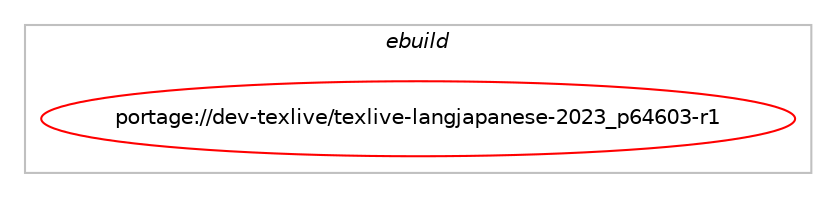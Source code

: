 digraph prolog {

# *************
# Graph options
# *************

newrank=true;
concentrate=true;
compound=true;
graph [rankdir=LR,fontname=Helvetica,fontsize=10,ranksep=1.5];#, ranksep=2.5, nodesep=0.2];
edge  [arrowhead=vee];
node  [fontname=Helvetica,fontsize=10];

# **********
# The ebuild
# **********

subgraph cluster_leftcol {
color=gray;
label=<<i>ebuild</i>>;
id [label="portage://dev-texlive/texlive-langjapanese-2023_p64603-r1", color=red, width=4, href="../dev-texlive/texlive-langjapanese-2023_p64603-r1.svg"];
}

# ****************
# The dependencies
# ****************

subgraph cluster_midcol {
color=gray;
label=<<i>dependencies</i>>;
subgraph cluster_compile {
fillcolor="#eeeeee";
style=filled;
label=<<i>compile</i>>;
# *** BEGIN UNKNOWN DEPENDENCY TYPE (TODO) ***
# id -> equal(package_dependency(portage://dev-texlive/texlive-langjapanese-2023_p64603-r1,install,no,dev-texlive,texlive-langcjk,greaterequal,[2023,,,2023],[],[]))
# *** END UNKNOWN DEPENDENCY TYPE (TODO) ***

# *** BEGIN UNKNOWN DEPENDENCY TYPE (TODO) ***
# id -> equal(package_dependency(portage://dev-texlive/texlive-langjapanese-2023_p64603-r1,install,no,dev-texlive,texlive-latex,greaterequal,[2023,,,2023],[],[]))
# *** END UNKNOWN DEPENDENCY TYPE (TODO) ***

}
subgraph cluster_compileandrun {
fillcolor="#eeeeee";
style=filled;
label=<<i>compile and run</i>>;
}
subgraph cluster_run {
fillcolor="#eeeeee";
style=filled;
label=<<i>run</i>>;
# *** BEGIN UNKNOWN DEPENDENCY TYPE (TODO) ***
# id -> equal(package_dependency(portage://dev-texlive/texlive-langjapanese-2023_p64603-r1,run,no,app-text,texlive-core,greaterequal,[2023,,,2023],[],[]))
# *** END UNKNOWN DEPENDENCY TYPE (TODO) ***

# *** BEGIN UNKNOWN DEPENDENCY TYPE (TODO) ***
# id -> equal(package_dependency(portage://dev-texlive/texlive-langjapanese-2023_p64603-r1,run,no,dev-lang,ruby,none,[,,],[],[]))
# *** END UNKNOWN DEPENDENCY TYPE (TODO) ***

# *** BEGIN UNKNOWN DEPENDENCY TYPE (TODO) ***
# id -> equal(package_dependency(portage://dev-texlive/texlive-langjapanese-2023_p64603-r1,run,no,dev-texlive,texlive-langcjk,greaterequal,[2023,,,2023],[],[]))
# *** END UNKNOWN DEPENDENCY TYPE (TODO) ***

}
}

# **************
# The candidates
# **************

subgraph cluster_choices {
rank=same;
color=gray;
label=<<i>candidates</i>>;

}

}
